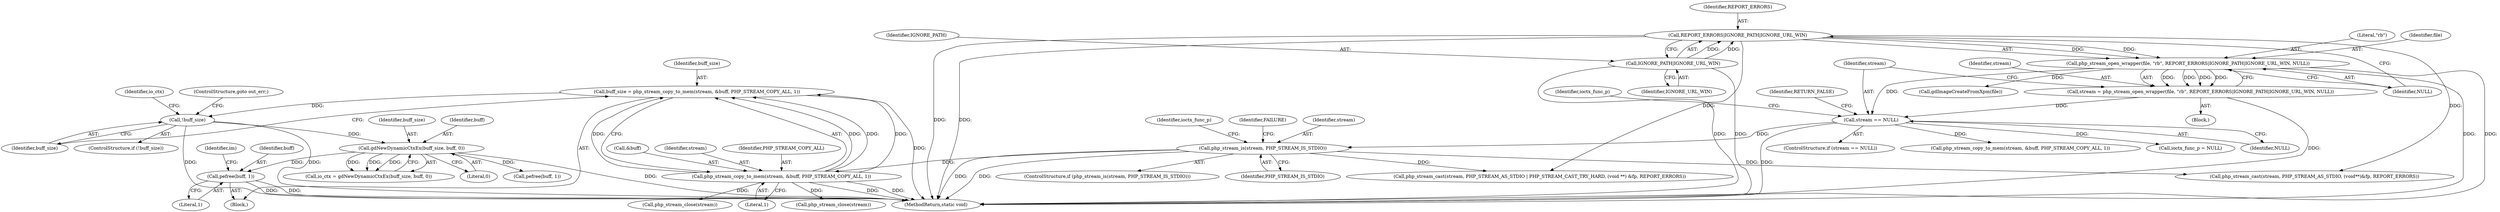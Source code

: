 digraph "0_php_4435b9142ff9813845d5c97ab29a5d637bedb257_3@API" {
"1000274" [label="(Call,pefree(buff, 1))"];
"1000241" [label="(Call,gdNewDynamicCtxEx(buff_size, buff, 0))"];
"1000235" [label="(Call,!buff_size)"];
"1000226" [label="(Call,buff_size = php_stream_copy_to_mem(stream, &buff, PHP_STREAM_COPY_ALL, 1))"];
"1000228" [label="(Call,php_stream_copy_to_mem(stream, &buff, PHP_STREAM_COPY_ALL, 1))"];
"1000202" [label="(Call,php_stream_is(stream, PHP_STREAM_IS_STDIO))"];
"1000162" [label="(Call,stream == NULL)"];
"1000150" [label="(Call,stream = php_stream_open_wrapper(file, \"rb\", REPORT_ERRORS|IGNORE_PATH|IGNORE_URL_WIN, NULL))"];
"1000152" [label="(Call,php_stream_open_wrapper(file, \"rb\", REPORT_ERRORS|IGNORE_PATH|IGNORE_URL_WIN, NULL))"];
"1000155" [label="(Call,REPORT_ERRORS|IGNORE_PATH|IGNORE_URL_WIN)"];
"1000157" [label="(Call,IGNORE_PATH|IGNORE_URL_WIN)"];
"1000154" [label="(Literal,\"rb\")"];
"1000166" [label="(Identifier,RETURN_FALSE)"];
"1000222" [label="(Block,)"];
"1000239" [label="(Call,io_ctx = gdNewDynamicCtxEx(buff_size, buff, 0))"];
"1000346" [label="(Call,php_stream_close(stream))"];
"1000235" [label="(Call,!buff_size)"];
"1000203" [label="(Identifier,stream)"];
"1000221" [label="(Identifier,ioctx_func_p)"];
"1000162" [label="(Call,stream == NULL)"];
"1000161" [label="(ControlStructure,if (stream == NULL))"];
"1000208" [label="(Identifier,FAILURE)"];
"1000242" [label="(Identifier,buff_size)"];
"1000244" [label="(Literal,0)"];
"1000249" [label="(Call,pefree(buff, 1))"];
"1000168" [label="(Identifier,ioctx_func_p)"];
"1000155" [label="(Call,REPORT_ERRORS|IGNORE_PATH|IGNORE_URL_WIN)"];
"1000153" [label="(Identifier,file)"];
"1000150" [label="(Call,stream = php_stream_open_wrapper(file, \"rb\", REPORT_ERRORS|IGNORE_PATH|IGNORE_URL_WIN, NULL))"];
"1000202" [label="(Call,php_stream_is(stream, PHP_STREAM_IS_STDIO))"];
"1000233" [label="(Literal,1)"];
"1000112" [label="(Block,)"];
"1000240" [label="(Identifier,io_ctx)"];
"1000163" [label="(Identifier,stream)"];
"1000151" [label="(Identifier,stream)"];
"1000276" [label="(Literal,1)"];
"1000228" [label="(Call,php_stream_copy_to_mem(stream, &buff, PHP_STREAM_COPY_ALL, 1))"];
"1000179" [label="(Call,php_stream_copy_to_mem(stream, &buff, PHP_STREAM_COPY_ALL, 1))"];
"1000230" [label="(Call,&buff)"];
"1000229" [label="(Identifier,stream)"];
"1000158" [label="(Identifier,IGNORE_PATH)"];
"1000241" [label="(Call,gdNewDynamicCtxEx(buff_size, buff, 0))"];
"1000227" [label="(Identifier,buff_size)"];
"1000232" [label="(Identifier,PHP_STREAM_COPY_ALL)"];
"1000282" [label="(Call,php_stream_cast(stream, PHP_STREAM_AS_STDIO | PHP_STREAM_CAST_TRY_HARD, (void **) &fp, REPORT_ERRORS))"];
"1000201" [label="(ControlStructure,if (php_stream_is(stream, PHP_STREAM_IS_STDIO)))"];
"1000160" [label="(Identifier,NULL)"];
"1000243" [label="(Identifier,buff)"];
"1000238" [label="(ControlStructure,goto out_err;)"];
"1000209" [label="(Call,php_stream_cast(stream, PHP_STREAM_AS_STDIO, (void**)&fp, REPORT_ERRORS))"];
"1000275" [label="(Identifier,buff)"];
"1000204" [label="(Identifier,PHP_STREAM_IS_STDIO)"];
"1000236" [label="(Identifier,buff_size)"];
"1000159" [label="(Identifier,IGNORE_URL_WIN)"];
"1000350" [label="(Call,php_stream_close(stream))"];
"1000274" [label="(Call,pefree(buff, 1))"];
"1000316" [label="(Call,gdImageCreateFromXpm(file))"];
"1000157" [label="(Call,IGNORE_PATH|IGNORE_URL_WIN)"];
"1000167" [label="(Call,ioctx_func_p = NULL)"];
"1000297" [label="(Identifier,im)"];
"1000164" [label="(Identifier,NULL)"];
"1000353" [label="(MethodReturn,static void)"];
"1000152" [label="(Call,php_stream_open_wrapper(file, \"rb\", REPORT_ERRORS|IGNORE_PATH|IGNORE_URL_WIN, NULL))"];
"1000234" [label="(ControlStructure,if (!buff_size))"];
"1000156" [label="(Identifier,REPORT_ERRORS)"];
"1000226" [label="(Call,buff_size = php_stream_copy_to_mem(stream, &buff, PHP_STREAM_COPY_ALL, 1))"];
"1000274" -> "1000222"  [label="AST: "];
"1000274" -> "1000276"  [label="CFG: "];
"1000275" -> "1000274"  [label="AST: "];
"1000276" -> "1000274"  [label="AST: "];
"1000297" -> "1000274"  [label="CFG: "];
"1000274" -> "1000353"  [label="DDG: "];
"1000274" -> "1000353"  [label="DDG: "];
"1000241" -> "1000274"  [label="DDG: "];
"1000241" -> "1000239"  [label="AST: "];
"1000241" -> "1000244"  [label="CFG: "];
"1000242" -> "1000241"  [label="AST: "];
"1000243" -> "1000241"  [label="AST: "];
"1000244" -> "1000241"  [label="AST: "];
"1000239" -> "1000241"  [label="CFG: "];
"1000241" -> "1000353"  [label="DDG: "];
"1000241" -> "1000239"  [label="DDG: "];
"1000241" -> "1000239"  [label="DDG: "];
"1000241" -> "1000239"  [label="DDG: "];
"1000235" -> "1000241"  [label="DDG: "];
"1000241" -> "1000249"  [label="DDG: "];
"1000235" -> "1000234"  [label="AST: "];
"1000235" -> "1000236"  [label="CFG: "];
"1000236" -> "1000235"  [label="AST: "];
"1000238" -> "1000235"  [label="CFG: "];
"1000240" -> "1000235"  [label="CFG: "];
"1000235" -> "1000353"  [label="DDG: "];
"1000235" -> "1000353"  [label="DDG: "];
"1000226" -> "1000235"  [label="DDG: "];
"1000226" -> "1000222"  [label="AST: "];
"1000226" -> "1000228"  [label="CFG: "];
"1000227" -> "1000226"  [label="AST: "];
"1000228" -> "1000226"  [label="AST: "];
"1000236" -> "1000226"  [label="CFG: "];
"1000226" -> "1000353"  [label="DDG: "];
"1000228" -> "1000226"  [label="DDG: "];
"1000228" -> "1000226"  [label="DDG: "];
"1000228" -> "1000226"  [label="DDG: "];
"1000228" -> "1000226"  [label="DDG: "];
"1000228" -> "1000233"  [label="CFG: "];
"1000229" -> "1000228"  [label="AST: "];
"1000230" -> "1000228"  [label="AST: "];
"1000232" -> "1000228"  [label="AST: "];
"1000233" -> "1000228"  [label="AST: "];
"1000228" -> "1000353"  [label="DDG: "];
"1000228" -> "1000353"  [label="DDG: "];
"1000202" -> "1000228"  [label="DDG: "];
"1000228" -> "1000346"  [label="DDG: "];
"1000228" -> "1000350"  [label="DDG: "];
"1000202" -> "1000201"  [label="AST: "];
"1000202" -> "1000204"  [label="CFG: "];
"1000203" -> "1000202"  [label="AST: "];
"1000204" -> "1000202"  [label="AST: "];
"1000208" -> "1000202"  [label="CFG: "];
"1000221" -> "1000202"  [label="CFG: "];
"1000202" -> "1000353"  [label="DDG: "];
"1000202" -> "1000353"  [label="DDG: "];
"1000162" -> "1000202"  [label="DDG: "];
"1000202" -> "1000209"  [label="DDG: "];
"1000202" -> "1000282"  [label="DDG: "];
"1000162" -> "1000161"  [label="AST: "];
"1000162" -> "1000164"  [label="CFG: "];
"1000163" -> "1000162"  [label="AST: "];
"1000164" -> "1000162"  [label="AST: "];
"1000166" -> "1000162"  [label="CFG: "];
"1000168" -> "1000162"  [label="CFG: "];
"1000162" -> "1000353"  [label="DDG: "];
"1000150" -> "1000162"  [label="DDG: "];
"1000152" -> "1000162"  [label="DDG: "];
"1000162" -> "1000167"  [label="DDG: "];
"1000162" -> "1000179"  [label="DDG: "];
"1000150" -> "1000112"  [label="AST: "];
"1000150" -> "1000152"  [label="CFG: "];
"1000151" -> "1000150"  [label="AST: "];
"1000152" -> "1000150"  [label="AST: "];
"1000163" -> "1000150"  [label="CFG: "];
"1000150" -> "1000353"  [label="DDG: "];
"1000152" -> "1000150"  [label="DDG: "];
"1000152" -> "1000150"  [label="DDG: "];
"1000152" -> "1000150"  [label="DDG: "];
"1000152" -> "1000150"  [label="DDG: "];
"1000152" -> "1000160"  [label="CFG: "];
"1000153" -> "1000152"  [label="AST: "];
"1000154" -> "1000152"  [label="AST: "];
"1000155" -> "1000152"  [label="AST: "];
"1000160" -> "1000152"  [label="AST: "];
"1000152" -> "1000353"  [label="DDG: "];
"1000152" -> "1000353"  [label="DDG: "];
"1000155" -> "1000152"  [label="DDG: "];
"1000155" -> "1000152"  [label="DDG: "];
"1000152" -> "1000316"  [label="DDG: "];
"1000155" -> "1000157"  [label="CFG: "];
"1000156" -> "1000155"  [label="AST: "];
"1000157" -> "1000155"  [label="AST: "];
"1000160" -> "1000155"  [label="CFG: "];
"1000155" -> "1000353"  [label="DDG: "];
"1000155" -> "1000353"  [label="DDG: "];
"1000157" -> "1000155"  [label="DDG: "];
"1000157" -> "1000155"  [label="DDG: "];
"1000155" -> "1000209"  [label="DDG: "];
"1000155" -> "1000282"  [label="DDG: "];
"1000157" -> "1000159"  [label="CFG: "];
"1000158" -> "1000157"  [label="AST: "];
"1000159" -> "1000157"  [label="AST: "];
"1000157" -> "1000353"  [label="DDG: "];
"1000157" -> "1000353"  [label="DDG: "];
}
